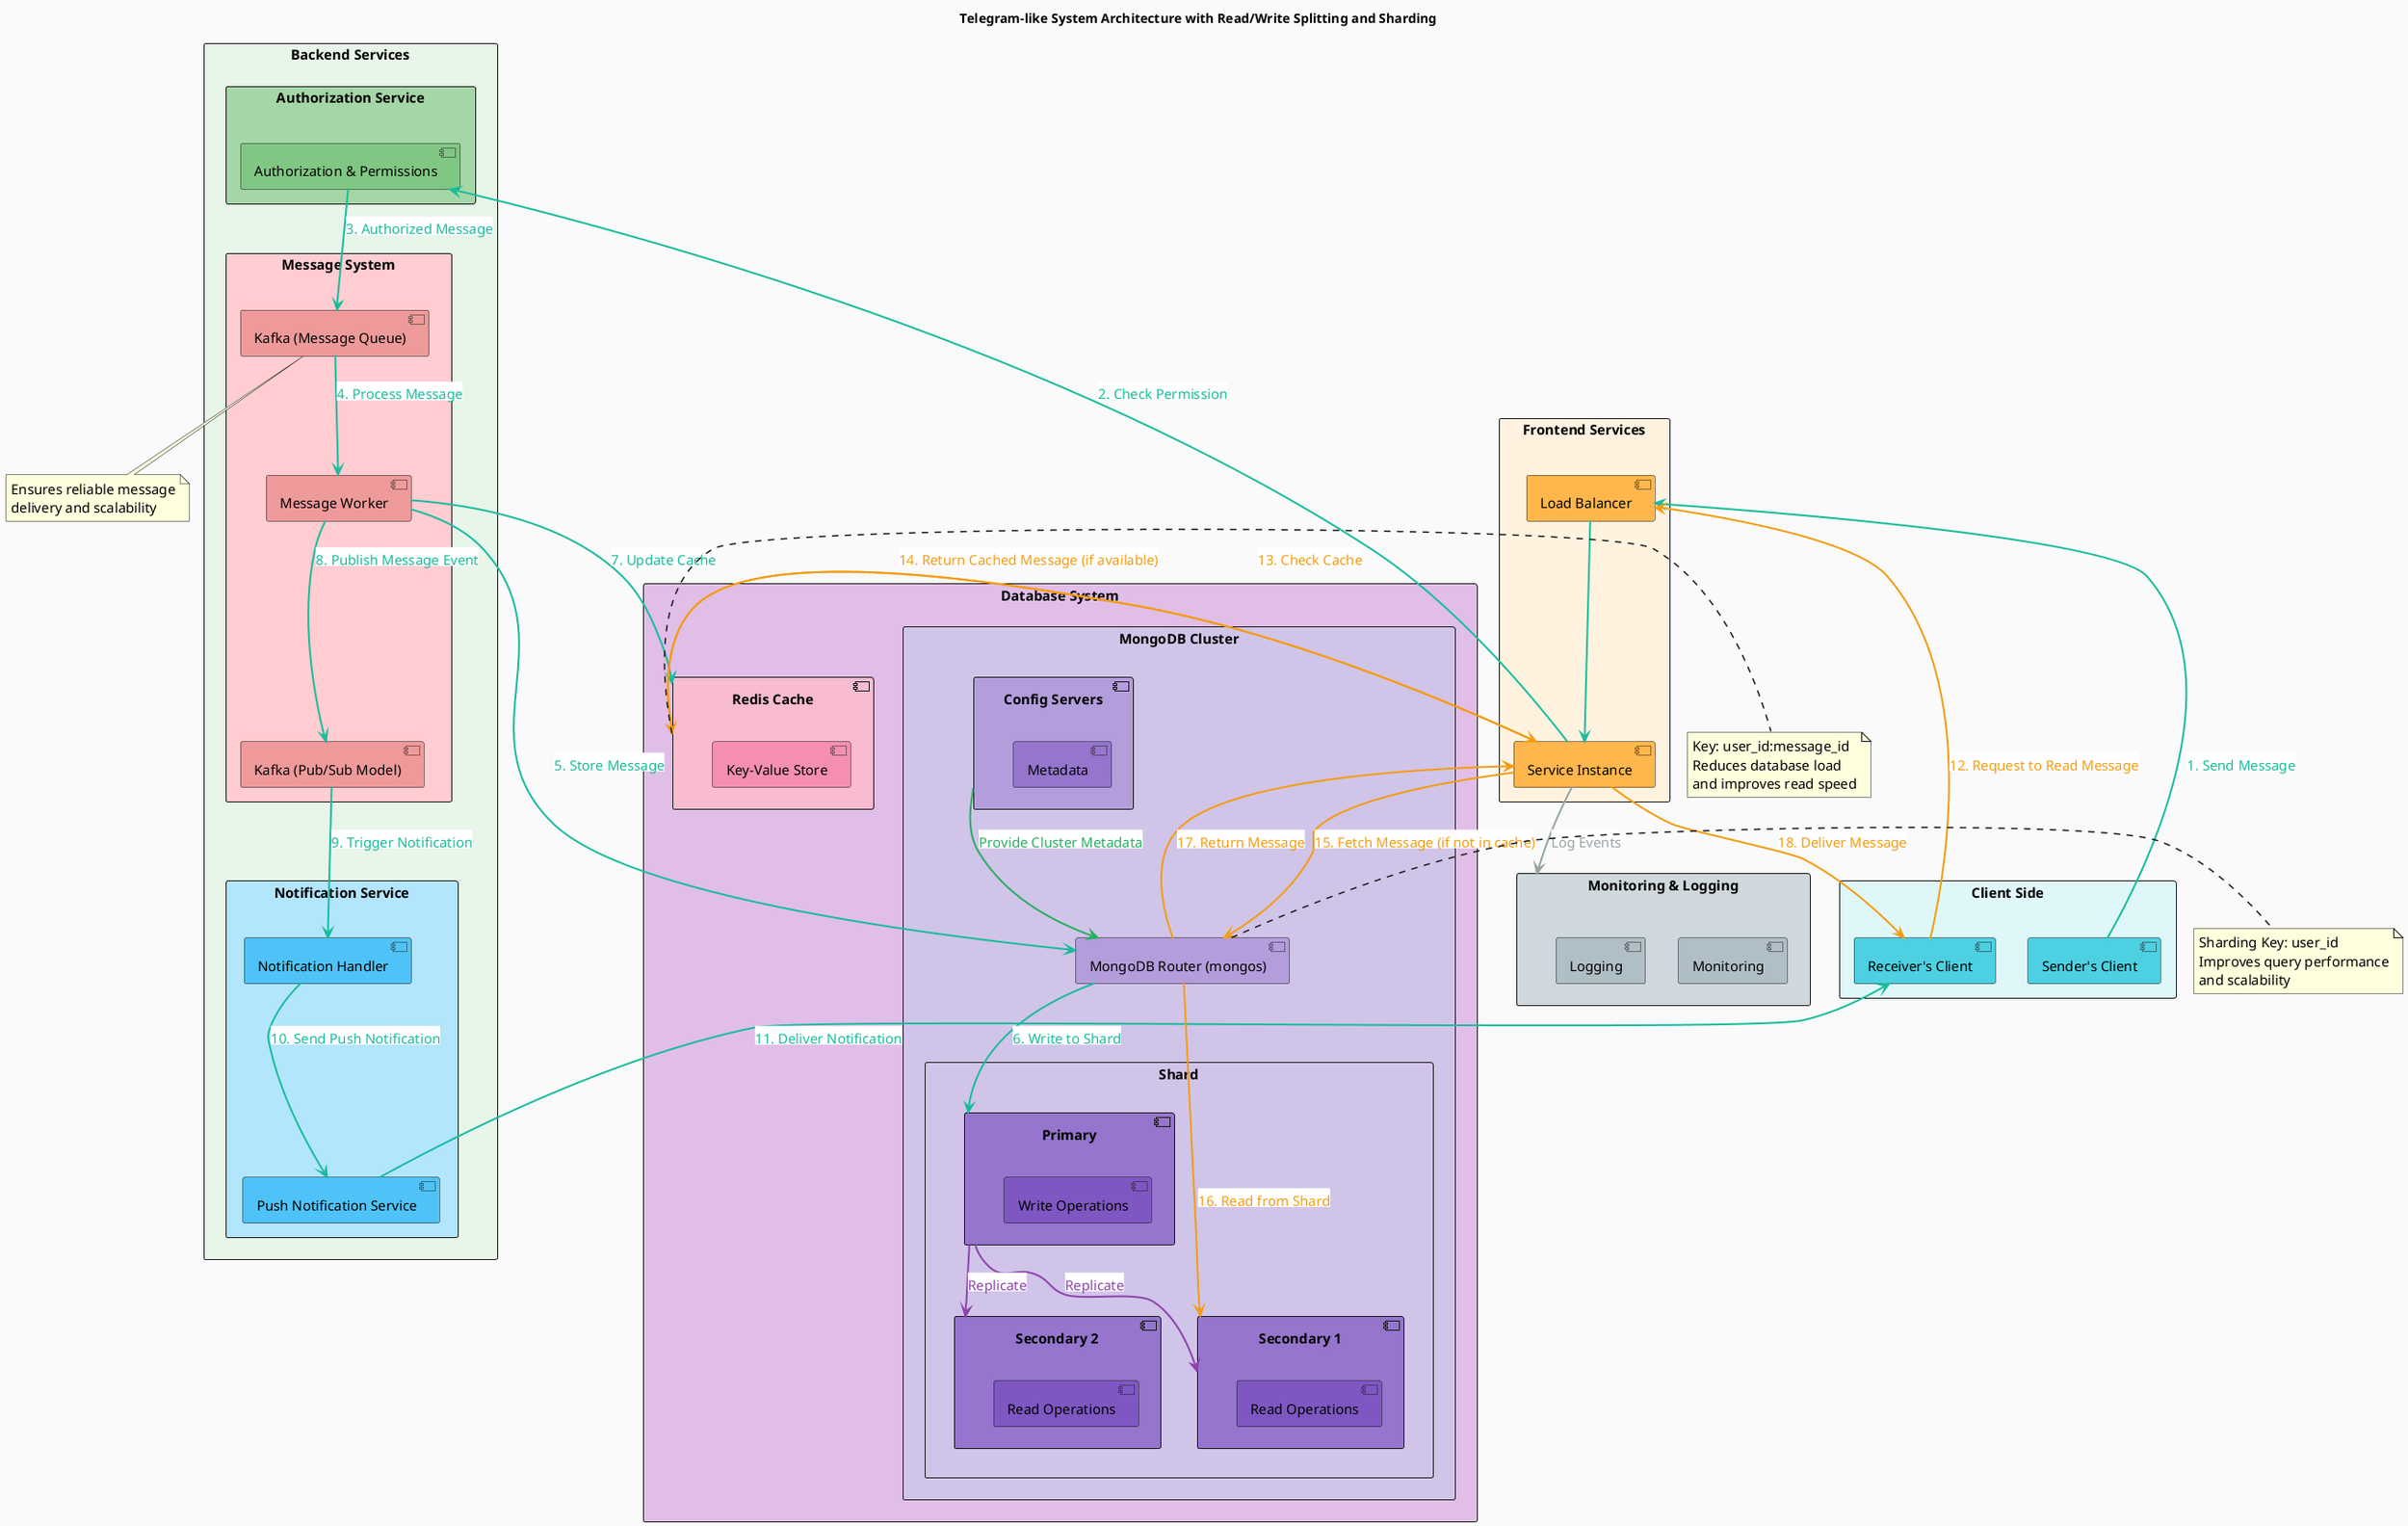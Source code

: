 @startuml
!pragma layout dot
allowmixing

skinparam backgroundColor #FAFAFA
skinparam defaultFontName Arial
skinparam defaultFontSize 15
skinparam arrowThickness 1.5

title Telegram-like System Architecture with Read/Write Splitting and Sharding

rectangle "Client Side" as ClientSide #E0F7FA {
  component "Sender's Client" as SenderClient #4DD0E1
  component "Receiver's Client" as ReceiverClient #4DD0E1
}

rectangle "Frontend Services" as FrontendServices #FFF3E0 {
  component "Load Balancer" as LoadBalancer #FFB74D
  component "Service Instance" as ServiceInstance #FFB74D
}

rectangle "Backend Services" as BackendServices #E8F5E9 {
  rectangle "Authorization Service" as AuthService #A5D6A7 {
    component "Authorization & Permissions" as AuthPermissions #81C784
  }
  
  rectangle "Message System" as MessageSystem #FFCDD2 {
    component "Kafka (Message Queue)" as KafkaQueue #EF9A9A
    component "Kafka (Pub/Sub Model)" as KafkaPubSub #EF9A9A
    component "Message Worker" as MessageWorker #EF9A9A
  }
  
  rectangle "Notification Service" as NotificationService #B3E5FC {
    component "Notification Handler" as NotificationHandler #4FC3F7
    component "Push Notification Service" as PushNotificationService #4FC3F7
  }
}

rectangle "Database System" as DatabaseSystem #E1BEE7 {
  rectangle "MongoDB Cluster" as MongoDBCluster #D1C4E9 {
    component "Config Servers" as ConfigServers #B39DDB {
      component "Metadata" as Metadata #9575CD
    }
    rectangle "Shard" as Shard #D1C4E9 {
      component "Primary" as Primary #9575CD {
        component "Write Operations" as WriteOps #7E57C2
      }
      component "Secondary 1" as Secondary1 #9575CD {
        component "Read Operations" as ReadOps1 #7E57C2
      }
      component "Secondary 2" as Secondary2 #9575CD {
        component "Read Operations" as ReadOps2 #7E57C2
      }
    }
    component "MongoDB Router (mongos)" as MongoRouter #B39DDB
  }
  component "Redis Cache" as RedisCache #F8BBD0 {
    component "Key-Value Store" as KeyValueStore #F48FB1
  }
}

rectangle "Monitoring & Logging" as MonitoringLogging #CFD8DC {
  component "Monitoring" as Monitoring #B0BEC5
  component "Logging" as Logging #B0BEC5
}

' 消息流
SenderClient -[#1ABC9C,thickness=2]-> LoadBalancer: <back:#FFFFFF><color:#1ABC9C>1. Send Message</color></back>
LoadBalancer -[#1ABC9C,thickness=2]-> ServiceInstance
ServiceInstance -[#1ABC9C,thickness=2]-> AuthPermissions: <back:#FFFFFF><color:#1ABC9C>2. Check Permission</color></back>
AuthPermissions -[#1ABC9C,thickness=2]-> KafkaQueue: <back:#FFFFFF><color:#1ABC9C>3. Authorized Message</color></back>
KafkaQueue -[#1ABC9C,thickness=2]-> MessageWorker: <back:#FFFFFF><color:#1ABC9C>4. Process Message</color></back>
MessageWorker -[#1ABC9C,thickness=2]-> MongoRouter: <back:#FFFFFF><color:#1ABC9C>5. Store Message</color></back>
MongoRouter -[#1ABC9C,thickness=2]-> Primary: <back:#FFFFFF><color:#1ABC9C>6. Write to Shard</color></back>
MessageWorker -[#1ABC9C,thickness=2]-> RedisCache: <back:#FFFFFF><color:#1ABC9C>7. Update Cache</color></back>
MessageWorker -[#1ABC9C,thickness=2]-> KafkaPubSub: <back:#FFFFFF><color:#1ABC9C>8. Publish Message Event</color></back>
KafkaPubSub -[#1ABC9C,thickness=2]-> NotificationHandler: <back:#FFFFFF><color:#1ABC9C>9. Trigger Notification</color></back>
NotificationHandler -[#1ABC9C,thickness=2]-> PushNotificationService: <back:#FFFFFF><color:#1ABC9C>10. Send Push Notification</color></back>
PushNotificationService -[#1ABC9C,thickness=2]-> ReceiverClient: <back:#FFFFFF><color:#1ABC9C>11. Deliver Notification</color></back>

' 读取消息流
ReceiverClient -[#F39C12,thickness=2]-> LoadBalancer: <back:#FFFFFF><color:#F39C12>12. Request to Read Message</color></back>
ServiceInstance -[#F39C12,thickness=2]-> RedisCache: <back:#FFFFFF><color:#F39C12>13. Check Cache</color></back>
RedisCache -[#F39C12,thickness=2]-> ServiceInstance: <back:#FFFFFF><color:#F39C12>14. Return Cached Message (if available)</color></back>
ServiceInstance -[#F39C12,thickness=2]-> MongoRouter: <back:#FFFFFF><color:#F39C12>15. Fetch Message (if not in cache)</color></back>
MongoRouter -[#F39C12,thickness=2]-> Secondary1: <back:#FFFFFF><color:#F39C12>16. Read from Shard</color></back>
MongoRouter -[#F39C12,thickness=2]-> ServiceInstance: <back:#FFFFFF><color:#F39C12>17. Return Message</color></back>
ServiceInstance -[#F39C12,thickness=2]-> ReceiverClient: <back:#FFFFFF><color:#F39C12>18. Deliver Message</color></back>

' 复制
Primary -[#8E44AD,thickness=2]-> Secondary1: <back:#FFFFFF><color:#8E44AD>Replicate</color></back>
Primary -[#8E44AD,thickness=2]-> Secondary2: <back:#FFFFFF><color:#8E44AD>Replicate</color></back>

' 配置服务器
ConfigServers -[#27AE60,thickness=2]-> MongoRouter: <back:#FFFFFF><color:#27AE60>Provide Cluster Metadata</color></back>

' 日志和监控
ServiceInstance -[#95A5A6,thickness=2]-> MonitoringLogging: <back:#FFFFFF><color:#95A5A6>Log Events</color></back>

note right of MongoRouter
  Sharding Key: user_id
  Improves query performance
  and scalability
end note

note right of RedisCache
  Key: user_id:message_id
  Reduces database load
  and improves read speed
end note

note bottom of KafkaQueue
  Ensures reliable message
  delivery and scalability
end note

@enduml
